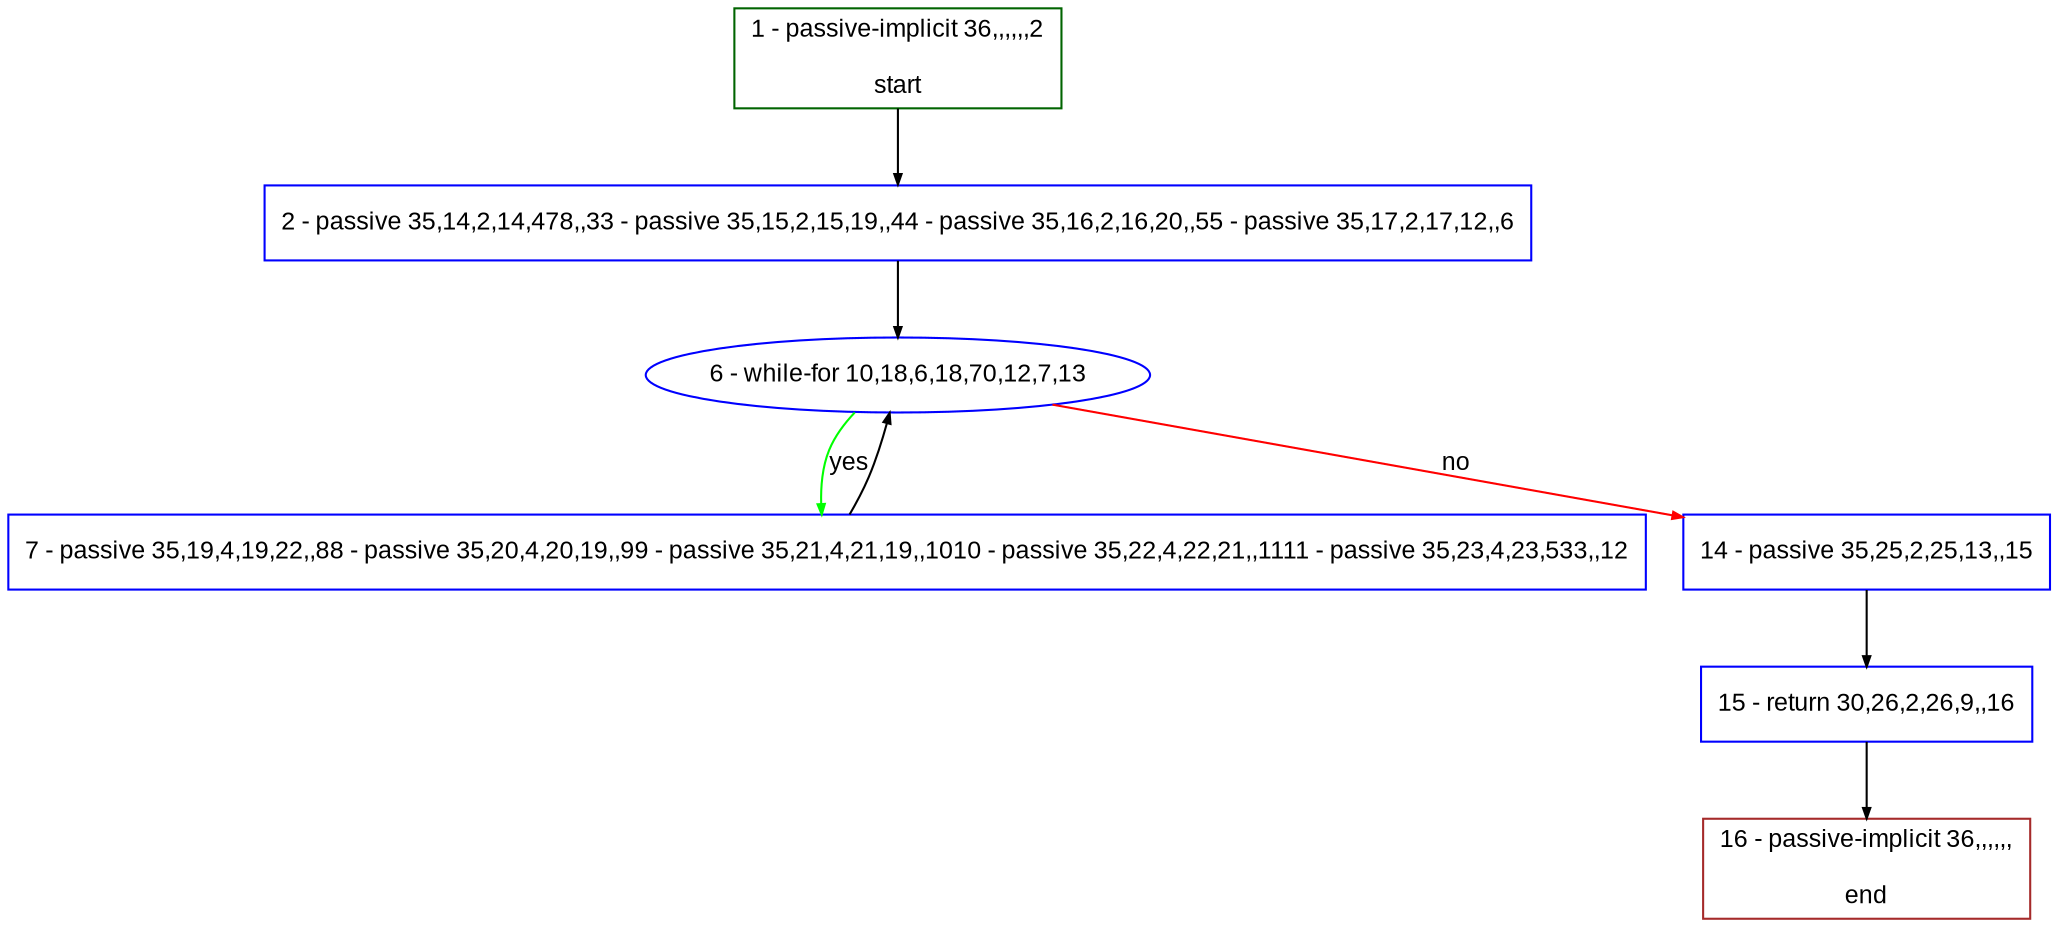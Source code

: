 digraph "" {
  graph [pack="true", label="", fontsize="12", packmode="clust", fontname="Arial", fillcolor="#FFFFCC", bgcolor="white", style="rounded,filled", compound="true"];
  node [node_initialized="no", label="", color="grey", fontsize="12", fillcolor="white", fontname="Arial", style="filled", shape="rectangle", compound="true", fixedsize="false"];
  edge [fontcolor="black", arrowhead="normal", arrowtail="none", arrowsize="0.5", ltail="", label="", color="black", fontsize="12", lhead="", fontname="Arial", dir="forward", compound="true"];
  __N1 [label="2 - passive 35,14,2,14,478,,33 - passive 35,15,2,15,19,,44 - passive 35,16,2,16,20,,55 - passive 35,17,2,17,12,,6", color="#0000ff", fillcolor="#ffffff", style="filled", shape="box"];
  __N2 [label="1 - passive-implicit 36,,,,,,2\n\nstart", color="#006400", fillcolor="#ffffff", style="filled", shape="box"];
  __N3 [label="6 - while-for 10,18,6,18,70,12,7,13", color="#0000ff", fillcolor="#ffffff", style="filled", shape="oval"];
  __N4 [label="7 - passive 35,19,4,19,22,,88 - passive 35,20,4,20,19,,99 - passive 35,21,4,21,19,,1010 - passive 35,22,4,22,21,,1111 - passive 35,23,4,23,533,,12", color="#0000ff", fillcolor="#ffffff", style="filled", shape="box"];
  __N5 [label="14 - passive 35,25,2,25,13,,15", color="#0000ff", fillcolor="#ffffff", style="filled", shape="box"];
  __N6 [label="15 - return 30,26,2,26,9,,16", color="#0000ff", fillcolor="#ffffff", style="filled", shape="box"];
  __N7 [label="16 - passive-implicit 36,,,,,,\n\nend", color="#a52a2a", fillcolor="#ffffff", style="filled", shape="box"];
  __N2 -> __N1 [arrowhead="normal", arrowtail="none", color="#000000", label="", dir="forward"];
  __N1 -> __N3 [arrowhead="normal", arrowtail="none", color="#000000", label="", dir="forward"];
  __N3 -> __N4 [arrowhead="normal", arrowtail="none", color="#00ff00", label="yes", dir="forward"];
  __N4 -> __N3 [arrowhead="normal", arrowtail="none", color="#000000", label="", dir="forward"];
  __N3 -> __N5 [arrowhead="normal", arrowtail="none", color="#ff0000", label="no", dir="forward"];
  __N5 -> __N6 [arrowhead="normal", arrowtail="none", color="#000000", label="", dir="forward"];
  __N6 -> __N7 [arrowhead="normal", arrowtail="none", color="#000000", label="", dir="forward"];
}
